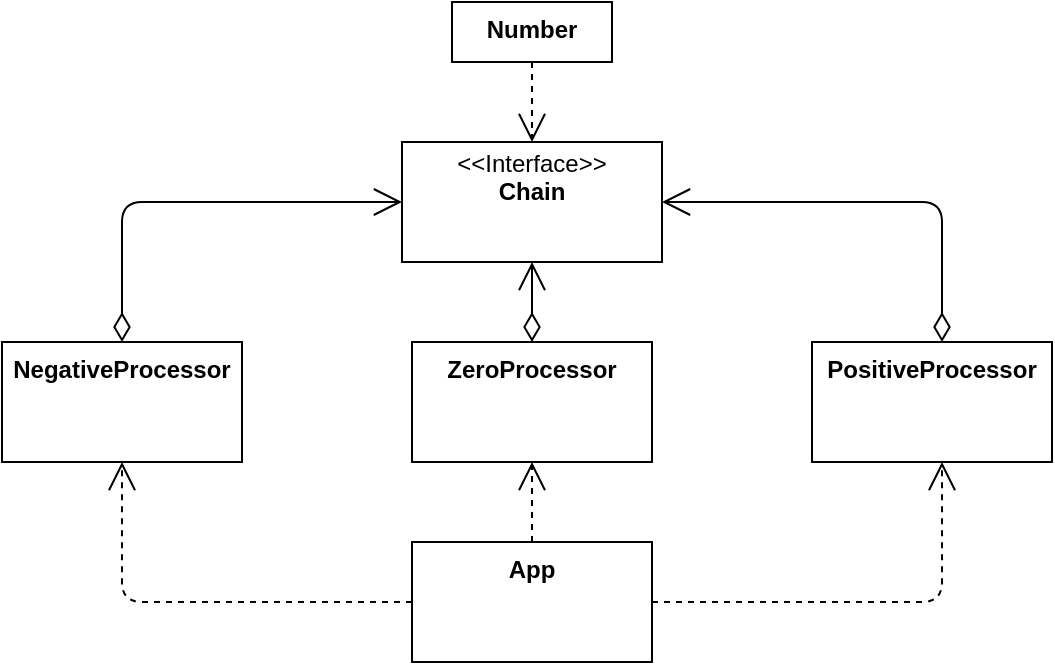 <mxfile>
    <diagram id="-fRPEGc5Lja-9K5256js" name="페이지-1">
        <mxGraphModel dx="851" dy="493" grid="0" gridSize="10" guides="1" tooltips="1" connect="1" arrows="1" fold="1" page="1" pageScale="1" pageWidth="827" pageHeight="1169" math="0" shadow="0">
            <root>
                <mxCell id="0"/>
                <mxCell id="1" parent="0"/>
                <mxCell id="2" value="&lt;p style=&quot;margin:0px;margin-top:4px;text-align:center;&quot;&gt;&amp;lt;&amp;lt;Interface&amp;gt;&amp;gt;&lt;br&gt;&lt;b&gt;Chain&lt;/b&gt;&lt;/p&gt;" style="shape=rect;html=1;overflow=fill;html=1;whiteSpace=wrap;align=center;" vertex="1" parent="1">
                    <mxGeometry x="360" y="250" width="130" height="60" as="geometry"/>
                </mxCell>
                <mxCell id="3" value="ZeroProcessor" style="shape=rect;html=1;verticalAlign=top;fontStyle=1;whiteSpace=wrap;align=center;" vertex="1" parent="1">
                    <mxGeometry x="365" y="350" width="120" height="60" as="geometry"/>
                </mxCell>
                <mxCell id="4" value="NegativeProcessor" style="shape=rect;html=1;verticalAlign=top;fontStyle=1;whiteSpace=wrap;align=center;" vertex="1" parent="1">
                    <mxGeometry x="160" y="350" width="120" height="60" as="geometry"/>
                </mxCell>
                <mxCell id="6" value="PositiveProcessor" style="shape=rect;html=1;verticalAlign=top;fontStyle=1;whiteSpace=wrap;align=center;" vertex="1" parent="1">
                    <mxGeometry x="565" y="350" width="120" height="60" as="geometry"/>
                </mxCell>
                <mxCell id="11" value="App" style="shape=rect;html=1;verticalAlign=top;fontStyle=1;whiteSpace=wrap;align=center;" vertex="1" parent="1">
                    <mxGeometry x="365" y="450" width="120" height="60" as="geometry"/>
                </mxCell>
                <mxCell id="28" value="" style="verticalAlign=bottom;html=1;endArrow=open;endSize=12;edgeStyle=orthogonalEdgeStyle;startFill=0;startSize=12;startArrow=diamondThin;exitX=0.5;exitY=0;exitDx=0;exitDy=0;entryX=0;entryY=0.5;entryDx=0;entryDy=0;" edge="1" parent="1" source="4" target="2">
                    <mxGeometry relative="1" as="geometry">
                        <mxPoint x="110" y="249.71" as="sourcePoint"/>
                        <mxPoint x="360" y="249.71" as="targetPoint"/>
                        <Array as="points">
                            <mxPoint x="220" y="280"/>
                        </Array>
                    </mxGeometry>
                </mxCell>
                <mxCell id="29" value="" style="resizable=0;html=1;align=left;verticalAlign=top;labelBackgroundColor=none;fontSize=10" connectable="0" vertex="1" parent="28">
                    <mxGeometry x="-0.9" relative="1" as="geometry"/>
                </mxCell>
                <mxCell id="30" value="" style="resizable=0;html=1;align=right;verticalAlign=top;labelBackgroundColor=none;fontSize=10" connectable="0" vertex="1" parent="28">
                    <mxGeometry x="0.9" relative="1" as="geometry"/>
                </mxCell>
                <mxCell id="31" value="" style="resizable=0;html=1;align=right;verticalAlign=bottom;labelBackgroundColor=none;fontSize=10" connectable="0" vertex="1" parent="28">
                    <mxGeometry x="0.9" relative="1" as="geometry"/>
                </mxCell>
                <mxCell id="32" value="" style="verticalAlign=bottom;html=1;endArrow=open;endSize=12;edgeStyle=orthogonalEdgeStyle;startFill=0;startSize=12;startArrow=diamondThin;exitX=0.5;exitY=0;exitDx=0;exitDy=0;entryX=1;entryY=0.5;entryDx=0;entryDy=0;" edge="1" parent="1" target="2">
                    <mxGeometry relative="1" as="geometry">
                        <mxPoint x="630" y="350.0" as="sourcePoint"/>
                        <mxPoint x="770" y="249.71" as="targetPoint"/>
                        <Array as="points">
                            <mxPoint x="630" y="280"/>
                        </Array>
                    </mxGeometry>
                </mxCell>
                <mxCell id="33" value="" style="resizable=0;html=1;align=left;verticalAlign=top;labelBackgroundColor=none;fontSize=10" connectable="0" vertex="1" parent="32">
                    <mxGeometry x="-0.9" relative="1" as="geometry"/>
                </mxCell>
                <mxCell id="34" value="" style="resizable=0;html=1;align=right;verticalAlign=top;labelBackgroundColor=none;fontSize=10" connectable="0" vertex="1" parent="32">
                    <mxGeometry x="0.9" relative="1" as="geometry"/>
                </mxCell>
                <mxCell id="35" value="" style="resizable=0;html=1;align=right;verticalAlign=bottom;labelBackgroundColor=none;fontSize=10" connectable="0" vertex="1" parent="32">
                    <mxGeometry x="0.9" relative="1" as="geometry"/>
                </mxCell>
                <mxCell id="36" value="" style="verticalAlign=bottom;html=1;endArrow=open;endSize=12;edgeStyle=orthogonalEdgeStyle;startFill=0;startSize=12;startArrow=diamondThin;entryX=0.5;entryY=1;entryDx=0;entryDy=0;exitX=0.5;exitY=0;exitDx=0;exitDy=0;" edge="1" parent="1" source="3" target="2">
                    <mxGeometry relative="1" as="geometry">
                        <mxPoint x="420" y="330" as="sourcePoint"/>
                        <mxPoint x="380" y="269.71" as="targetPoint"/>
                        <Array as="points">
                            <mxPoint x="425" y="320"/>
                            <mxPoint x="425" y="320"/>
                        </Array>
                    </mxGeometry>
                </mxCell>
                <mxCell id="37" value="" style="resizable=0;html=1;align=left;verticalAlign=top;labelBackgroundColor=none;fontSize=10" connectable="0" vertex="1" parent="36">
                    <mxGeometry x="-0.9" relative="1" as="geometry"/>
                </mxCell>
                <mxCell id="38" value="" style="resizable=0;html=1;align=right;verticalAlign=top;labelBackgroundColor=none;fontSize=10" connectable="0" vertex="1" parent="36">
                    <mxGeometry x="0.9" relative="1" as="geometry"/>
                </mxCell>
                <mxCell id="39" value="" style="resizable=0;html=1;align=right;verticalAlign=bottom;labelBackgroundColor=none;fontSize=10" connectable="0" vertex="1" parent="36">
                    <mxGeometry x="0.9" relative="1" as="geometry"/>
                </mxCell>
                <mxCell id="42" value="" style="edgeStyle=none;html=1;endArrow=open;endSize=12;dashed=1;verticalAlign=bottom;exitX=1;exitY=0.5;exitDx=0;exitDy=0;" edge="1" parent="1" source="11">
                    <mxGeometry width="160" relative="1" as="geometry">
                        <mxPoint x="470" y="410" as="sourcePoint"/>
                        <mxPoint x="630" y="410" as="targetPoint"/>
                        <Array as="points">
                            <mxPoint x="630" y="480"/>
                        </Array>
                    </mxGeometry>
                </mxCell>
                <mxCell id="43" value="" style="edgeStyle=none;html=1;endArrow=open;endSize=12;dashed=1;verticalAlign=bottom;exitX=0.5;exitY=0;exitDx=0;exitDy=0;entryX=0.5;entryY=1;entryDx=0;entryDy=0;" edge="1" parent="1" source="11" target="3">
                    <mxGeometry width="160" relative="1" as="geometry">
                        <mxPoint x="380" y="400" as="sourcePoint"/>
                        <mxPoint x="540" y="400" as="targetPoint"/>
                    </mxGeometry>
                </mxCell>
                <mxCell id="44" value="" style="edgeStyle=none;html=1;endArrow=open;endSize=12;dashed=1;verticalAlign=bottom;entryX=0.5;entryY=1;entryDx=0;entryDy=0;exitX=0;exitY=0.5;exitDx=0;exitDy=0;" edge="1" parent="1" source="11" target="4">
                    <mxGeometry width="160" relative="1" as="geometry">
                        <mxPoint x="360" y="540" as="sourcePoint"/>
                        <mxPoint x="230" y="460" as="targetPoint"/>
                        <Array as="points">
                            <mxPoint x="220" y="480"/>
                        </Array>
                    </mxGeometry>
                </mxCell>
                <mxCell id="45" value="Number" style="shape=rect;html=1;verticalAlign=top;fontStyle=1;whiteSpace=wrap;align=center;" vertex="1" parent="1">
                    <mxGeometry x="385" y="180" width="80" height="30" as="geometry"/>
                </mxCell>
                <mxCell id="49" value="" style="edgeStyle=none;html=1;endArrow=open;endSize=12;dashed=1;verticalAlign=bottom;exitX=0.5;exitY=1;exitDx=0;exitDy=0;entryX=0.5;entryY=0;entryDx=0;entryDy=0;" edge="1" parent="1" source="45" target="2">
                    <mxGeometry width="160" relative="1" as="geometry">
                        <mxPoint x="420" y="190" as="sourcePoint"/>
                        <mxPoint x="580" y="190" as="targetPoint"/>
                    </mxGeometry>
                </mxCell>
            </root>
        </mxGraphModel>
    </diagram>
</mxfile>